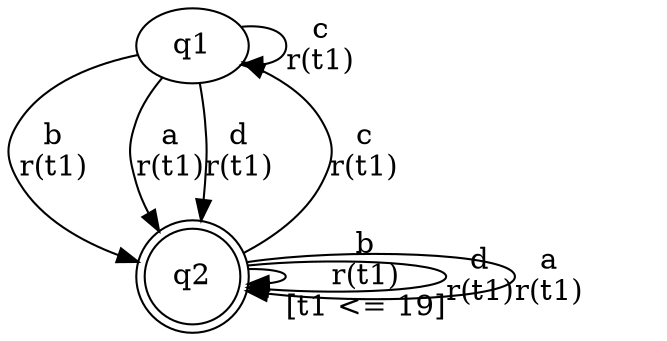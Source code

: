 digraph L {
	qq1[label=q1]
	qq2[label=q2 shape=doublecircle]
	qq1 -> qq2[label="b\nr(t1)\n"]
	qq2 -> qq2[label="b\nr(t1)\n[t1 <= 19]"]
	qq2 -> qq1[label="c\nr(t1)\n"]
	qq2 -> qq2[label="d\nr(t1)\n"]
	qq2 -> qq2[label="a\nr(t1)\n"]
	qq1 -> qq2[label="a\nr(t1)\n"]
	qq1 -> qq1[label="c\nr(t1)\n"]
	qq1 -> qq2[label="d\nr(t1)\n"]
}

